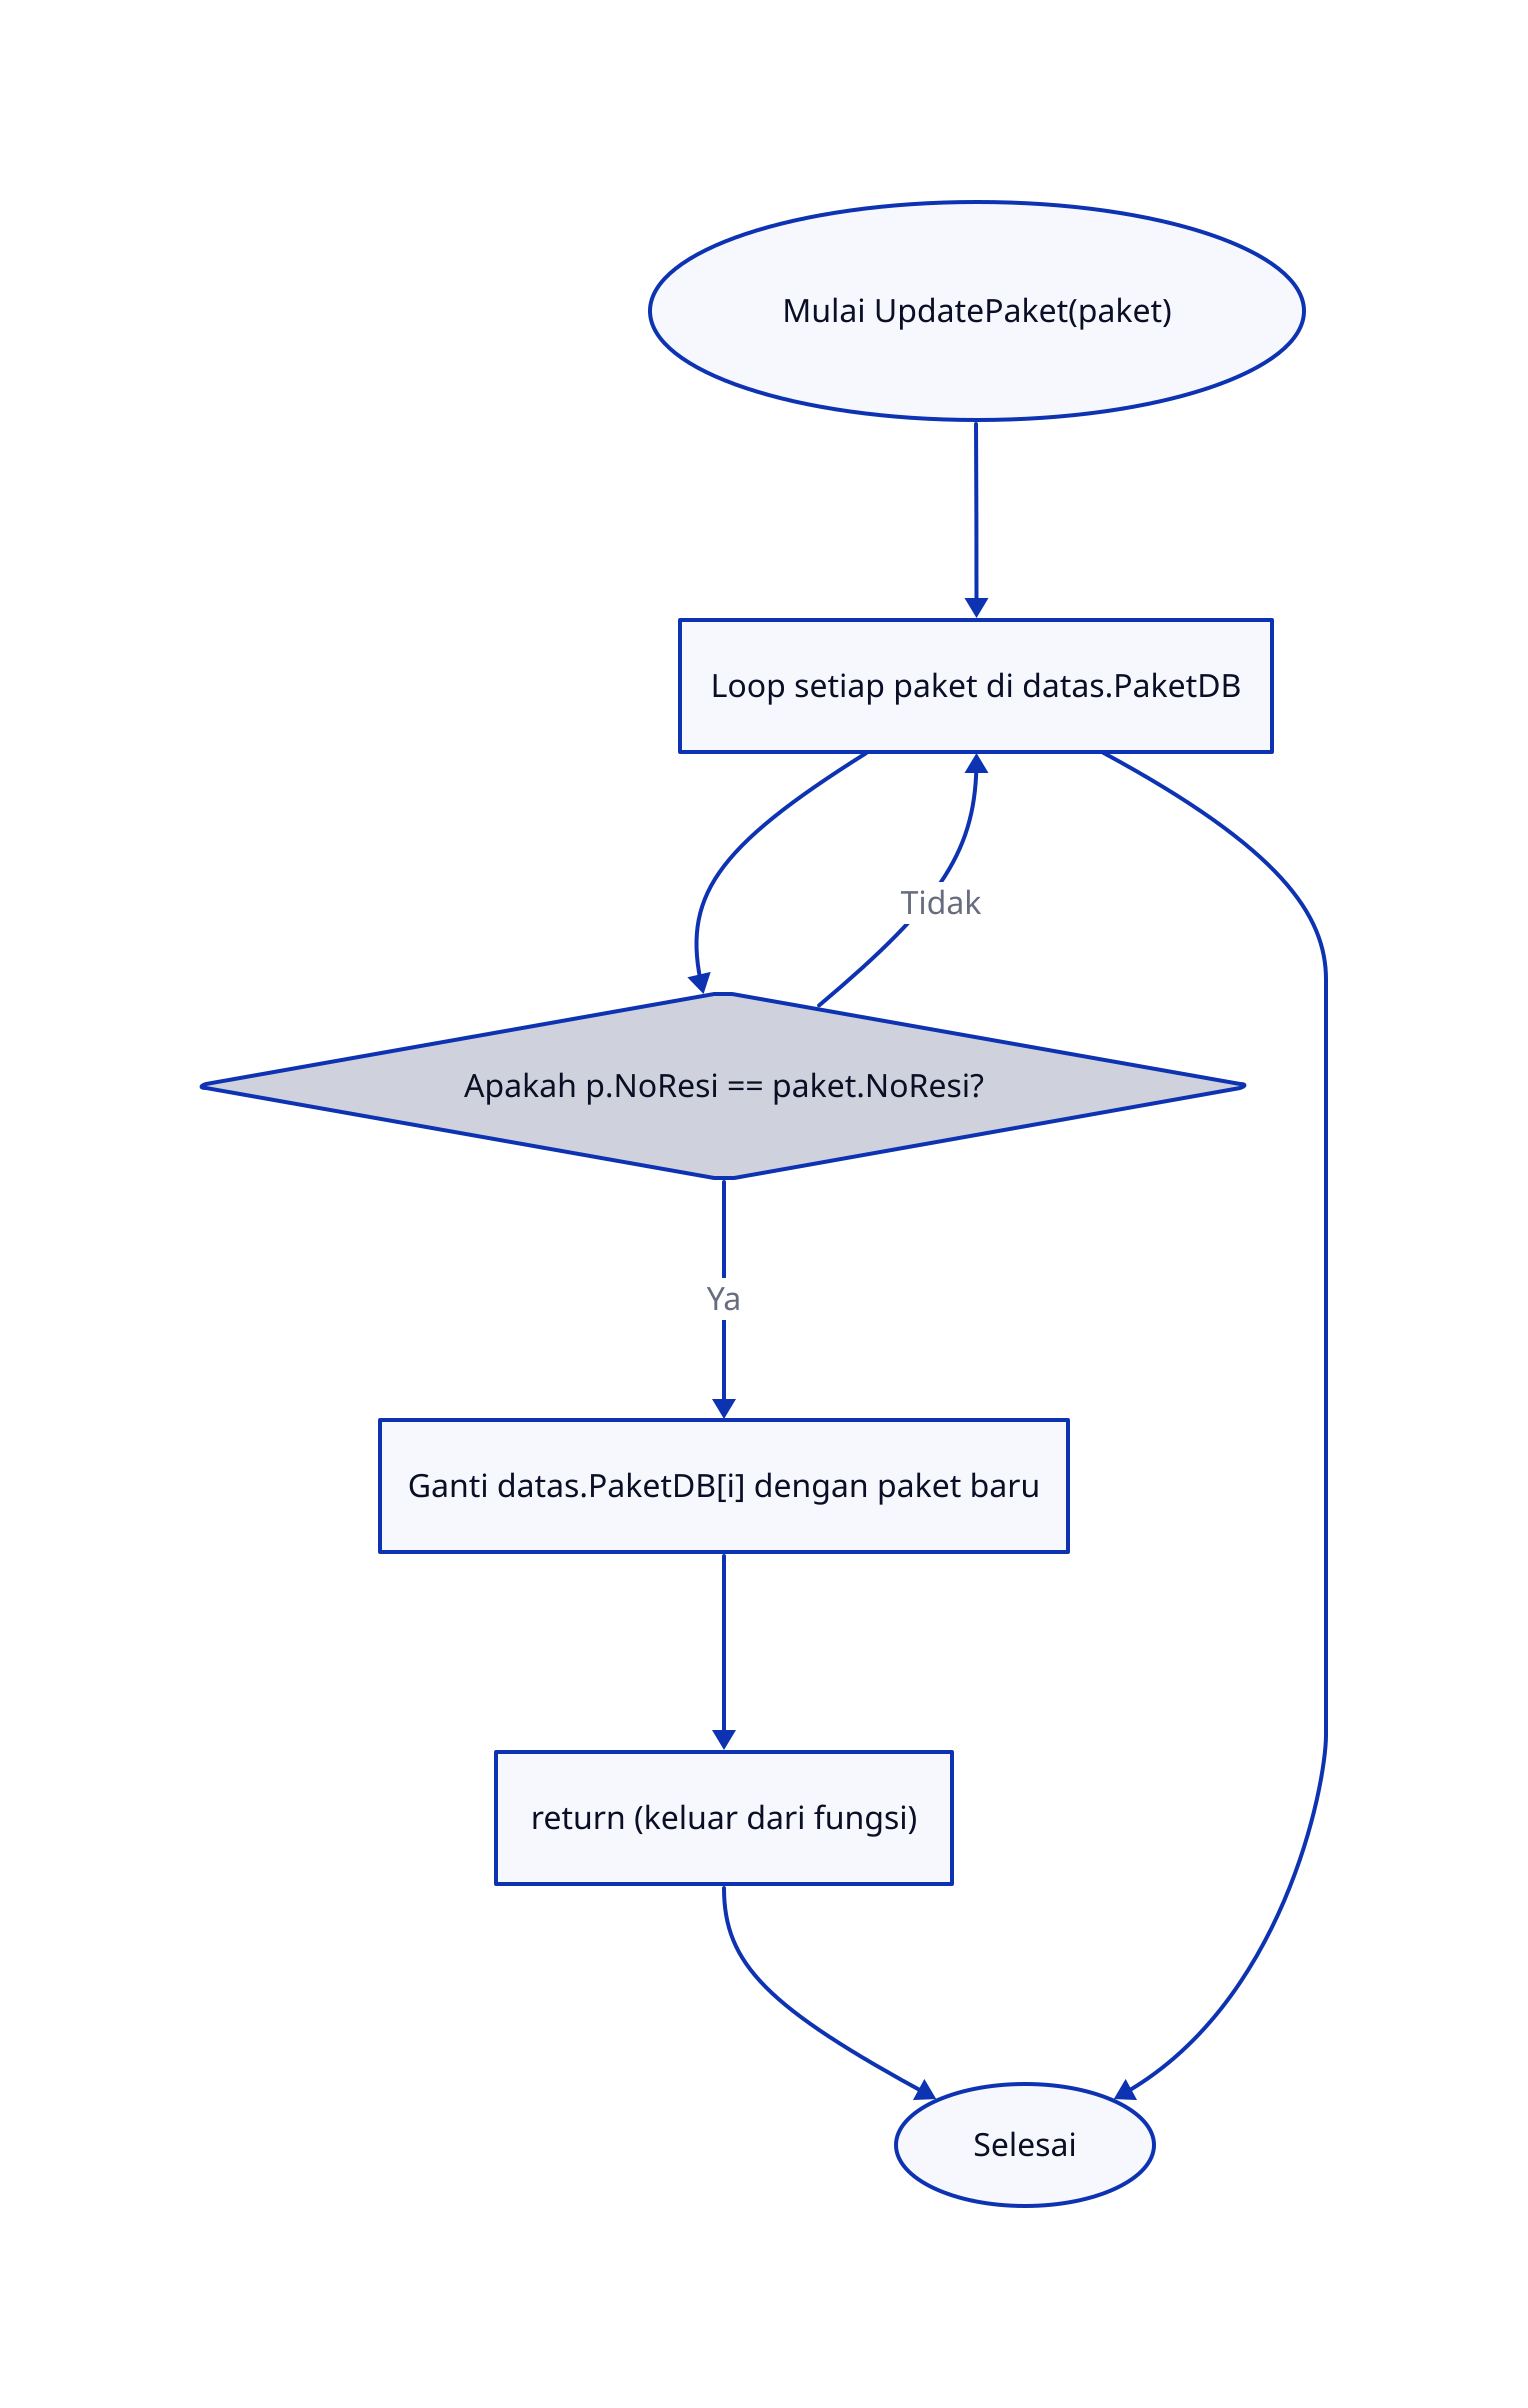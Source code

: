 direction: down

start: "Mulai UpdatePaket(paket)" {
  shape: oval
}

loop: "Loop setiap paket di datas.PaketDB" {
  shape: rectangle
}

cekNoResi: "Apakah p.NoResi == paket.NoResi?" {
  shape: diamond
}

updateData: "Ganti datas.PaketDB[i] dengan paket baru" {
  shape: rectangle
}

return: "return (keluar dari fungsi)" {
  shape: rectangle
}

end: "Selesai" {
  shape: oval
}

start -> loop -> cekNoResi
cekNoResi -> updateData: Ya
updateData -> return -> end
cekNoResi -> loop: Tidak
loop -> end
